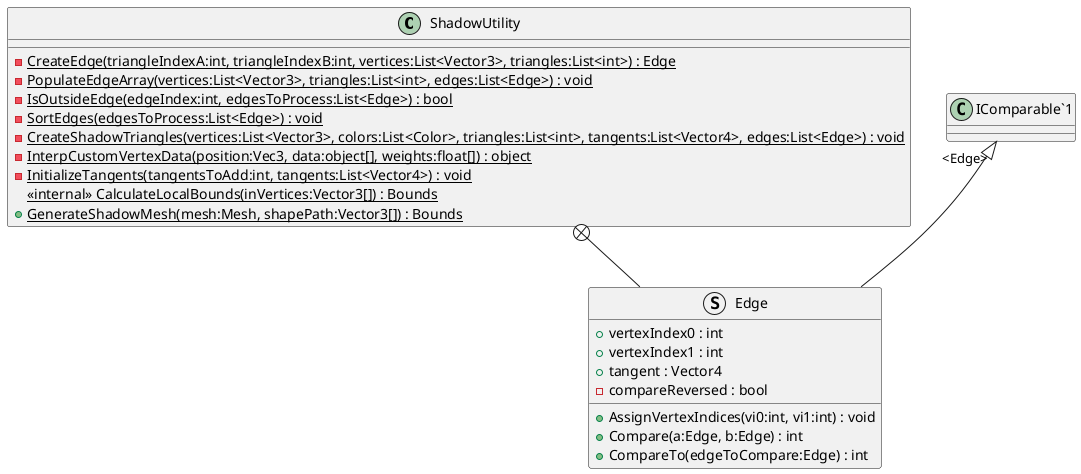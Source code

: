 @startuml
class ShadowUtility {
    {static} - CreateEdge(triangleIndexA:int, triangleIndexB:int, vertices:List<Vector3>, triangles:List<int>) : Edge
    {static} - PopulateEdgeArray(vertices:List<Vector3>, triangles:List<int>, edges:List<Edge>) : void
    {static} - IsOutsideEdge(edgeIndex:int, edgesToProcess:List<Edge>) : bool
    {static} - SortEdges(edgesToProcess:List<Edge>) : void
    {static} - CreateShadowTriangles(vertices:List<Vector3>, colors:List<Color>, triangles:List<int>, tangents:List<Vector4>, edges:List<Edge>) : void
    {static} - InterpCustomVertexData(position:Vec3, data:object[], weights:float[]) : object
    {static} - InitializeTangents(tangentsToAdd:int, tangents:List<Vector4>) : void
    {static} <<internal>> CalculateLocalBounds(inVertices:Vector3[]) : Bounds
    + {static} GenerateShadowMesh(mesh:Mesh, shapePath:Vector3[]) : Bounds
}
struct Edge {
    + vertexIndex0 : int
    + vertexIndex1 : int
    + tangent : Vector4
    - compareReversed : bool
    + AssignVertexIndices(vi0:int, vi1:int) : void
    + Compare(a:Edge, b:Edge) : int
    + CompareTo(edgeToCompare:Edge) : int
}
ShadowUtility +-- Edge
"IComparable`1" "<Edge>" <|-- Edge
@enduml
